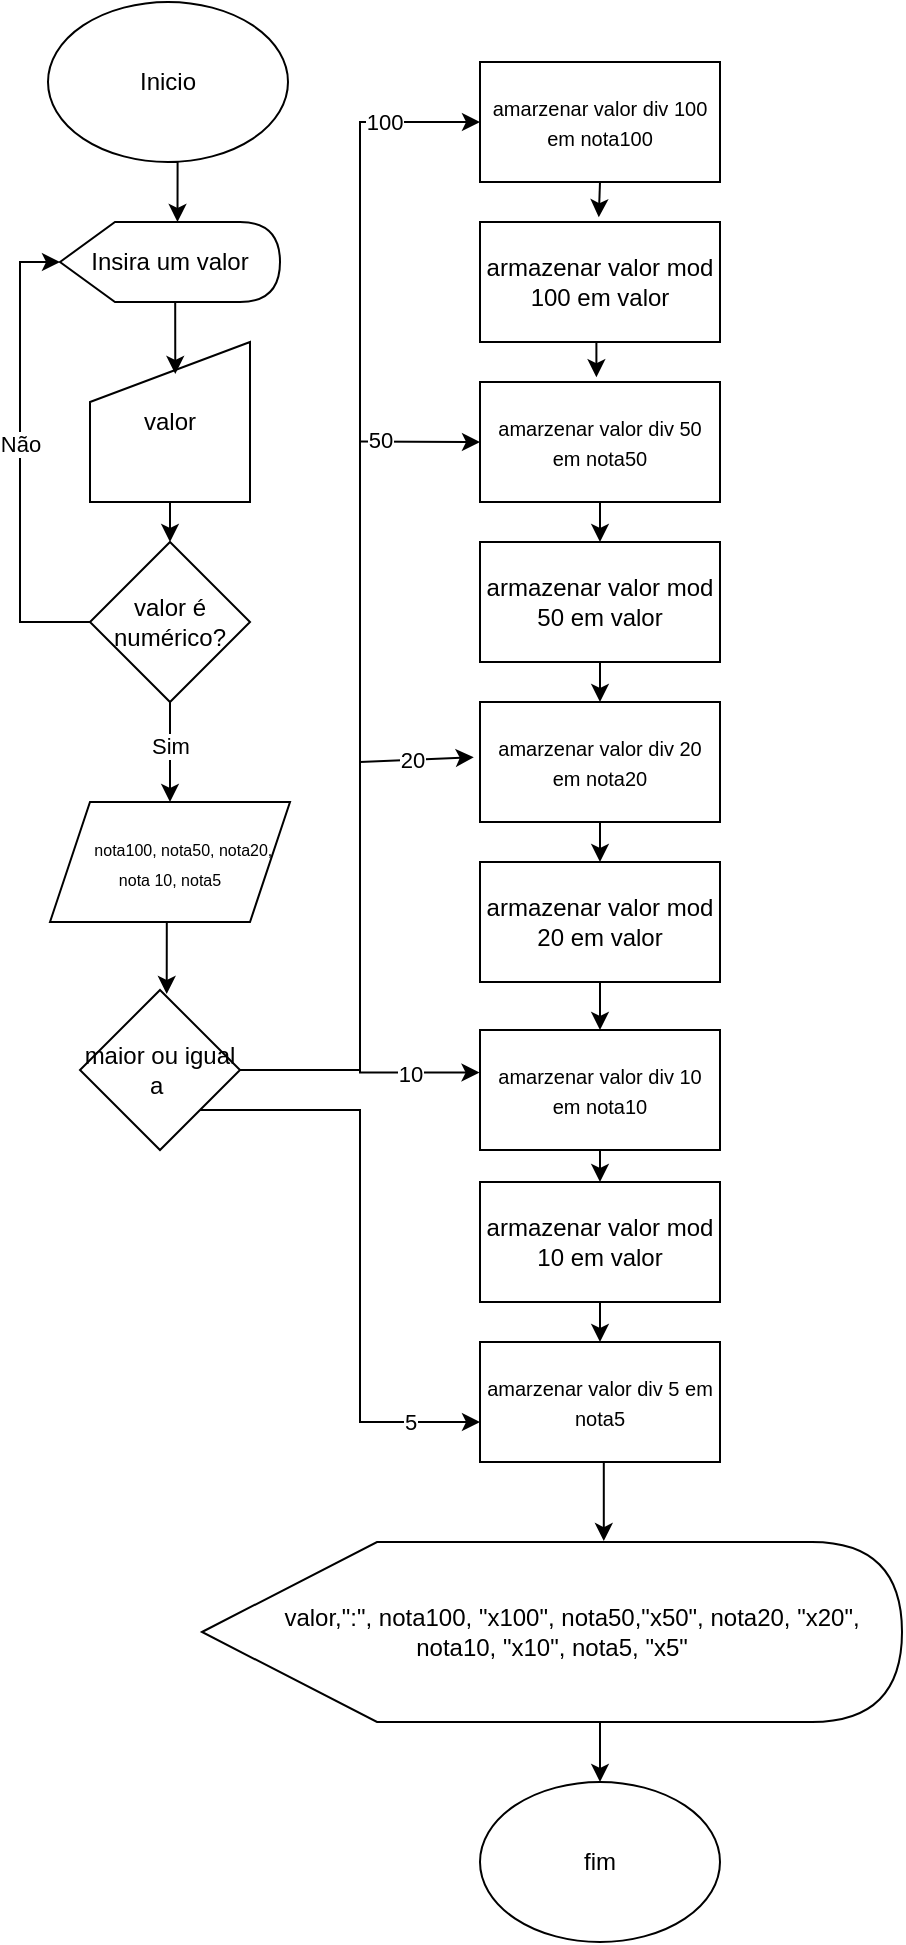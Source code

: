 <mxfile version="26.2.13">
  <diagram name="Página-1" id="eGtmGdPYfp2HSKAUcBv5">
    <mxGraphModel dx="985" dy="541" grid="1" gridSize="10" guides="1" tooltips="1" connect="1" arrows="1" fold="1" page="1" pageScale="1" pageWidth="827" pageHeight="1169" math="0" shadow="0">
      <root>
        <mxCell id="0" />
        <mxCell id="1" parent="0" />
        <mxCell id="lXrKRZO6EiPpzX76Rmd_-1" value="Inicio" style="ellipse;whiteSpace=wrap;html=1;" vertex="1" parent="1">
          <mxGeometry x="354" y="10" width="120" height="80" as="geometry" />
        </mxCell>
        <mxCell id="lXrKRZO6EiPpzX76Rmd_-2" value="Insira um valor" style="shape=display;whiteSpace=wrap;html=1;" vertex="1" parent="1">
          <mxGeometry x="360" y="120" width="110" height="40" as="geometry" />
        </mxCell>
        <mxCell id="lXrKRZO6EiPpzX76Rmd_-12" style="edgeStyle=orthogonalEdgeStyle;rounded=0;orthogonalLoop=1;jettySize=auto;html=1;exitX=0.5;exitY=1;exitDx=0;exitDy=0;entryX=0.5;entryY=0;entryDx=0;entryDy=0;" edge="1" parent="1" source="lXrKRZO6EiPpzX76Rmd_-3" target="lXrKRZO6EiPpzX76Rmd_-7">
          <mxGeometry relative="1" as="geometry" />
        </mxCell>
        <mxCell id="lXrKRZO6EiPpzX76Rmd_-3" value="valor" style="shape=manualInput;whiteSpace=wrap;html=1;" vertex="1" parent="1">
          <mxGeometry x="375" y="180" width="80" height="80" as="geometry" />
        </mxCell>
        <mxCell id="lXrKRZO6EiPpzX76Rmd_-4" style="edgeStyle=orthogonalEdgeStyle;rounded=0;orthogonalLoop=1;jettySize=auto;html=1;exitX=0.5;exitY=1;exitDx=0;exitDy=0;entryX=0;entryY=0;entryDx=58.75;entryDy=0;entryPerimeter=0;" edge="1" parent="1" source="lXrKRZO6EiPpzX76Rmd_-1" target="lXrKRZO6EiPpzX76Rmd_-2">
          <mxGeometry relative="1" as="geometry" />
        </mxCell>
        <mxCell id="lXrKRZO6EiPpzX76Rmd_-6" style="edgeStyle=orthogonalEdgeStyle;rounded=0;orthogonalLoop=1;jettySize=auto;html=1;exitX=0;exitY=0;exitDx=58.75;exitDy=40;exitPerimeter=0;entryX=0.533;entryY=0.2;entryDx=0;entryDy=0;entryPerimeter=0;" edge="1" parent="1" source="lXrKRZO6EiPpzX76Rmd_-2" target="lXrKRZO6EiPpzX76Rmd_-3">
          <mxGeometry relative="1" as="geometry" />
        </mxCell>
        <mxCell id="lXrKRZO6EiPpzX76Rmd_-10" style="edgeStyle=orthogonalEdgeStyle;rounded=0;orthogonalLoop=1;jettySize=auto;html=1;exitX=0.5;exitY=1;exitDx=0;exitDy=0;entryX=0.5;entryY=0;entryDx=0;entryDy=0;" edge="1" parent="1" source="lXrKRZO6EiPpzX76Rmd_-7" target="lXrKRZO6EiPpzX76Rmd_-13">
          <mxGeometry relative="1" as="geometry">
            <mxPoint x="415.238" y="400" as="targetPoint" />
            <Array as="points">
              <mxPoint x="415" y="410" />
            </Array>
          </mxGeometry>
        </mxCell>
        <mxCell id="lXrKRZO6EiPpzX76Rmd_-11" value="Sim" style="edgeLabel;html=1;align=center;verticalAlign=middle;resizable=0;points=[];" vertex="1" connectable="0" parent="lXrKRZO6EiPpzX76Rmd_-10">
          <mxGeometry x="-0.144" relative="1" as="geometry">
            <mxPoint as="offset" />
          </mxGeometry>
        </mxCell>
        <mxCell id="lXrKRZO6EiPpzX76Rmd_-7" value="valor é numérico?" style="rhombus;whiteSpace=wrap;html=1;" vertex="1" parent="1">
          <mxGeometry x="375" y="280" width="80" height="80" as="geometry" />
        </mxCell>
        <mxCell id="lXrKRZO6EiPpzX76Rmd_-8" style="edgeStyle=orthogonalEdgeStyle;rounded=0;orthogonalLoop=1;jettySize=auto;html=1;exitX=0;exitY=0.5;exitDx=0;exitDy=0;entryX=0;entryY=0.5;entryDx=0;entryDy=0;entryPerimeter=0;" edge="1" parent="1" source="lXrKRZO6EiPpzX76Rmd_-7" target="lXrKRZO6EiPpzX76Rmd_-2">
          <mxGeometry relative="1" as="geometry" />
        </mxCell>
        <mxCell id="lXrKRZO6EiPpzX76Rmd_-9" value="Não" style="edgeLabel;html=1;align=center;verticalAlign=middle;resizable=0;points=[];" vertex="1" connectable="0" parent="lXrKRZO6EiPpzX76Rmd_-8">
          <mxGeometry x="0.061" relative="1" as="geometry">
            <mxPoint as="offset" />
          </mxGeometry>
        </mxCell>
        <mxCell id="lXrKRZO6EiPpzX76Rmd_-13" value="&lt;span style=&quot;font-size: 8px;&quot;&gt;&amp;nbsp; &amp;nbsp; &amp;nbsp; nota100, nota50, nota20, nota 10, nota5&lt;/span&gt;" style="shape=parallelogram;perimeter=parallelogramPerimeter;whiteSpace=wrap;html=1;fixedSize=1;" vertex="1" parent="1">
          <mxGeometry x="355" y="410" width="120" height="60" as="geometry" />
        </mxCell>
        <mxCell id="lXrKRZO6EiPpzX76Rmd_-18" style="edgeStyle=orthogonalEdgeStyle;rounded=0;orthogonalLoop=1;jettySize=auto;html=1;exitX=1;exitY=0.5;exitDx=0;exitDy=0;entryX=0;entryY=0.5;entryDx=0;entryDy=0;" edge="1" parent="1" source="lXrKRZO6EiPpzX76Rmd_-15" target="lXrKRZO6EiPpzX76Rmd_-17">
          <mxGeometry relative="1" as="geometry" />
        </mxCell>
        <mxCell id="lXrKRZO6EiPpzX76Rmd_-44" value="100" style="edgeLabel;html=1;align=center;verticalAlign=middle;resizable=0;points=[];" vertex="1" connectable="0" parent="lXrKRZO6EiPpzX76Rmd_-18">
          <mxGeometry x="0.836" relative="1" as="geometry">
            <mxPoint as="offset" />
          </mxGeometry>
        </mxCell>
        <mxCell id="lXrKRZO6EiPpzX76Rmd_-15" value="maior ou igual a&amp;nbsp;" style="rhombus;whiteSpace=wrap;html=1;" vertex="1" parent="1">
          <mxGeometry x="370" y="504" width="80" height="80" as="geometry" />
        </mxCell>
        <mxCell id="lXrKRZO6EiPpzX76Rmd_-16" style="edgeStyle=orthogonalEdgeStyle;rounded=0;orthogonalLoop=1;jettySize=auto;html=1;exitX=0.5;exitY=1;exitDx=0;exitDy=0;entryX=0.542;entryY=0.025;entryDx=0;entryDy=0;entryPerimeter=0;" edge="1" parent="1" source="lXrKRZO6EiPpzX76Rmd_-13" target="lXrKRZO6EiPpzX76Rmd_-15">
          <mxGeometry relative="1" as="geometry" />
        </mxCell>
        <mxCell id="lXrKRZO6EiPpzX76Rmd_-17" value="&lt;font size=&quot;1&quot;&gt;amarzenar valor div 100 em nota100&lt;/font&gt;" style="rounded=0;whiteSpace=wrap;html=1;" vertex="1" parent="1">
          <mxGeometry x="570" y="40" width="120" height="60" as="geometry" />
        </mxCell>
        <mxCell id="lXrKRZO6EiPpzX76Rmd_-24" value="armazenar valor mod 100 em valor" style="rounded=0;whiteSpace=wrap;html=1;" vertex="1" parent="1">
          <mxGeometry x="570" y="120" width="120" height="60" as="geometry" />
        </mxCell>
        <mxCell id="lXrKRZO6EiPpzX76Rmd_-25" style="edgeStyle=orthogonalEdgeStyle;rounded=0;orthogonalLoop=1;jettySize=auto;html=1;exitX=0.5;exitY=1;exitDx=0;exitDy=0;entryX=0.495;entryY=-0.04;entryDx=0;entryDy=0;entryPerimeter=0;" edge="1" parent="1" source="lXrKRZO6EiPpzX76Rmd_-17" target="lXrKRZO6EiPpzX76Rmd_-24">
          <mxGeometry relative="1" as="geometry" />
        </mxCell>
        <mxCell id="lXrKRZO6EiPpzX76Rmd_-29" style="edgeStyle=orthogonalEdgeStyle;rounded=0;orthogonalLoop=1;jettySize=auto;html=1;exitX=0.5;exitY=1;exitDx=0;exitDy=0;entryX=0.5;entryY=0;entryDx=0;entryDy=0;" edge="1" parent="1" source="lXrKRZO6EiPpzX76Rmd_-26" target="lXrKRZO6EiPpzX76Rmd_-28">
          <mxGeometry relative="1" as="geometry" />
        </mxCell>
        <mxCell id="lXrKRZO6EiPpzX76Rmd_-26" value="&lt;font size=&quot;1&quot;&gt;amarzenar valor div 50 em nota50&lt;/font&gt;" style="rounded=0;whiteSpace=wrap;html=1;" vertex="1" parent="1">
          <mxGeometry x="570" y="200" width="120" height="60" as="geometry" />
        </mxCell>
        <mxCell id="lXrKRZO6EiPpzX76Rmd_-27" style="edgeStyle=orthogonalEdgeStyle;rounded=0;orthogonalLoop=1;jettySize=auto;html=1;exitX=0.5;exitY=1;exitDx=0;exitDy=0;entryX=0.485;entryY=-0.04;entryDx=0;entryDy=0;entryPerimeter=0;" edge="1" parent="1" source="lXrKRZO6EiPpzX76Rmd_-24" target="lXrKRZO6EiPpzX76Rmd_-26">
          <mxGeometry relative="1" as="geometry" />
        </mxCell>
        <mxCell id="lXrKRZO6EiPpzX76Rmd_-31" style="edgeStyle=orthogonalEdgeStyle;rounded=0;orthogonalLoop=1;jettySize=auto;html=1;exitX=0.5;exitY=1;exitDx=0;exitDy=0;entryX=0.5;entryY=0;entryDx=0;entryDy=0;" edge="1" parent="1" source="lXrKRZO6EiPpzX76Rmd_-28" target="lXrKRZO6EiPpzX76Rmd_-30">
          <mxGeometry relative="1" as="geometry" />
        </mxCell>
        <mxCell id="lXrKRZO6EiPpzX76Rmd_-28" value="armazenar valor mod 50 em valor" style="rounded=0;whiteSpace=wrap;html=1;" vertex="1" parent="1">
          <mxGeometry x="570" y="280" width="120" height="60" as="geometry" />
        </mxCell>
        <mxCell id="lXrKRZO6EiPpzX76Rmd_-33" style="edgeStyle=orthogonalEdgeStyle;rounded=0;orthogonalLoop=1;jettySize=auto;html=1;exitX=0.5;exitY=1;exitDx=0;exitDy=0;entryX=0.5;entryY=0;entryDx=0;entryDy=0;" edge="1" parent="1" source="lXrKRZO6EiPpzX76Rmd_-30" target="lXrKRZO6EiPpzX76Rmd_-32">
          <mxGeometry relative="1" as="geometry" />
        </mxCell>
        <mxCell id="lXrKRZO6EiPpzX76Rmd_-30" value="&lt;font size=&quot;1&quot;&gt;amarzenar valor div 20 em nota20&lt;/font&gt;" style="rounded=0;whiteSpace=wrap;html=1;" vertex="1" parent="1">
          <mxGeometry x="570" y="360" width="120" height="60" as="geometry" />
        </mxCell>
        <mxCell id="lXrKRZO6EiPpzX76Rmd_-37" style="edgeStyle=orthogonalEdgeStyle;rounded=0;orthogonalLoop=1;jettySize=auto;html=1;exitX=0.5;exitY=1;exitDx=0;exitDy=0;entryX=0.5;entryY=0;entryDx=0;entryDy=0;" edge="1" parent="1" source="lXrKRZO6EiPpzX76Rmd_-32" target="lXrKRZO6EiPpzX76Rmd_-34">
          <mxGeometry relative="1" as="geometry" />
        </mxCell>
        <mxCell id="lXrKRZO6EiPpzX76Rmd_-32" value="armazenar valor mod 20 em valor" style="rounded=0;whiteSpace=wrap;html=1;" vertex="1" parent="1">
          <mxGeometry x="570" y="440" width="120" height="60" as="geometry" />
        </mxCell>
        <mxCell id="lXrKRZO6EiPpzX76Rmd_-38" style="edgeStyle=orthogonalEdgeStyle;rounded=0;orthogonalLoop=1;jettySize=auto;html=1;exitX=0.5;exitY=1;exitDx=0;exitDy=0;entryX=0.5;entryY=0;entryDx=0;entryDy=0;" edge="1" parent="1" source="lXrKRZO6EiPpzX76Rmd_-34" target="lXrKRZO6EiPpzX76Rmd_-35">
          <mxGeometry relative="1" as="geometry" />
        </mxCell>
        <mxCell id="lXrKRZO6EiPpzX76Rmd_-34" value="&lt;font size=&quot;1&quot;&gt;amarzenar valor div 10 em nota10&lt;/font&gt;" style="rounded=0;whiteSpace=wrap;html=1;" vertex="1" parent="1">
          <mxGeometry x="570" y="524" width="120" height="60" as="geometry" />
        </mxCell>
        <mxCell id="lXrKRZO6EiPpzX76Rmd_-39" style="edgeStyle=orthogonalEdgeStyle;rounded=0;orthogonalLoop=1;jettySize=auto;html=1;exitX=0.5;exitY=1;exitDx=0;exitDy=0;entryX=0.5;entryY=0;entryDx=0;entryDy=0;" edge="1" parent="1" source="lXrKRZO6EiPpzX76Rmd_-35" target="lXrKRZO6EiPpzX76Rmd_-36">
          <mxGeometry relative="1" as="geometry" />
        </mxCell>
        <mxCell id="lXrKRZO6EiPpzX76Rmd_-35" value="armazenar valor mod 10 em valor" style="rounded=0;whiteSpace=wrap;html=1;" vertex="1" parent="1">
          <mxGeometry x="570" y="600" width="120" height="60" as="geometry" />
        </mxCell>
        <mxCell id="lXrKRZO6EiPpzX76Rmd_-36" value="&lt;font size=&quot;1&quot;&gt;amarzenar valor div 5 em nota5&lt;/font&gt;" style="rounded=0;whiteSpace=wrap;html=1;" vertex="1" parent="1">
          <mxGeometry x="570" y="680" width="120" height="60" as="geometry" />
        </mxCell>
        <mxCell id="lXrKRZO6EiPpzX76Rmd_-56" style="edgeStyle=orthogonalEdgeStyle;rounded=0;orthogonalLoop=1;jettySize=auto;html=1;exitX=0;exitY=0;exitDx=196.25;exitDy=90;exitPerimeter=0;entryX=0.5;entryY=0;entryDx=0;entryDy=0;" edge="1" parent="1" source="lXrKRZO6EiPpzX76Rmd_-42" target="lXrKRZO6EiPpzX76Rmd_-55">
          <mxGeometry relative="1" as="geometry" />
        </mxCell>
        <mxCell id="lXrKRZO6EiPpzX76Rmd_-42" value="&amp;nbsp; &amp;nbsp; &amp;nbsp; valor,&quot;:&quot;, nota100, &quot;x100&quot;, nota50,&quot;x50&quot;, nota20, &quot;x20&quot;, nota10, &quot;x10&quot;, nota5, &quot;x5&quot;" style="shape=display;whiteSpace=wrap;html=1;" vertex="1" parent="1">
          <mxGeometry x="431" y="780" width="350" height="90" as="geometry" />
        </mxCell>
        <mxCell id="lXrKRZO6EiPpzX76Rmd_-43" style="edgeStyle=orthogonalEdgeStyle;rounded=0;orthogonalLoop=1;jettySize=auto;html=1;exitX=0.5;exitY=1;exitDx=0;exitDy=0;entryX=0.574;entryY=-0.005;entryDx=0;entryDy=0;entryPerimeter=0;" edge="1" parent="1" source="lXrKRZO6EiPpzX76Rmd_-36" target="lXrKRZO6EiPpzX76Rmd_-42">
          <mxGeometry relative="1" as="geometry" />
        </mxCell>
        <mxCell id="lXrKRZO6EiPpzX76Rmd_-45" value="" style="endArrow=classic;html=1;rounded=0;entryX=0;entryY=0.5;entryDx=0;entryDy=0;" edge="1" parent="1" target="lXrKRZO6EiPpzX76Rmd_-26">
          <mxGeometry width="50" height="50" relative="1" as="geometry">
            <mxPoint x="510" y="229.71" as="sourcePoint" />
            <mxPoint x="560" y="229.71" as="targetPoint" />
          </mxGeometry>
        </mxCell>
        <mxCell id="lXrKRZO6EiPpzX76Rmd_-49" value="50" style="edgeLabel;html=1;align=center;verticalAlign=middle;resizable=0;points=[];" vertex="1" connectable="0" parent="lXrKRZO6EiPpzX76Rmd_-45">
          <mxGeometry x="-0.686" y="1" relative="1" as="geometry">
            <mxPoint as="offset" />
          </mxGeometry>
        </mxCell>
        <mxCell id="lXrKRZO6EiPpzX76Rmd_-46" value="" style="endArrow=classic;html=1;rounded=0;entryX=-0.026;entryY=0.46;entryDx=0;entryDy=0;entryPerimeter=0;" edge="1" parent="1" target="lXrKRZO6EiPpzX76Rmd_-30">
          <mxGeometry width="50" height="50" relative="1" as="geometry">
            <mxPoint x="510" y="390" as="sourcePoint" />
            <mxPoint x="560" y="390" as="targetPoint" />
          </mxGeometry>
        </mxCell>
        <mxCell id="lXrKRZO6EiPpzX76Rmd_-50" value="20" style="edgeLabel;html=1;align=center;verticalAlign=middle;resizable=0;points=[];" vertex="1" connectable="0" parent="lXrKRZO6EiPpzX76Rmd_-46">
          <mxGeometry x="-0.106" relative="1" as="geometry">
            <mxPoint as="offset" />
          </mxGeometry>
        </mxCell>
        <mxCell id="lXrKRZO6EiPpzX76Rmd_-51" style="edgeStyle=orthogonalEdgeStyle;rounded=0;orthogonalLoop=1;jettySize=auto;html=1;exitX=1;exitY=0.5;exitDx=0;exitDy=0;entryX=-0.002;entryY=0.355;entryDx=0;entryDy=0;entryPerimeter=0;" edge="1" parent="1" source="lXrKRZO6EiPpzX76Rmd_-15" target="lXrKRZO6EiPpzX76Rmd_-34">
          <mxGeometry relative="1" as="geometry" />
        </mxCell>
        <mxCell id="lXrKRZO6EiPpzX76Rmd_-52" value="10" style="edgeLabel;html=1;align=center;verticalAlign=middle;resizable=0;points=[];" vertex="1" connectable="0" parent="lXrKRZO6EiPpzX76Rmd_-51">
          <mxGeometry x="0.423" relative="1" as="geometry">
            <mxPoint as="offset" />
          </mxGeometry>
        </mxCell>
        <mxCell id="lXrKRZO6EiPpzX76Rmd_-53" style="edgeStyle=orthogonalEdgeStyle;rounded=0;orthogonalLoop=1;jettySize=auto;html=1;exitX=1;exitY=1;exitDx=0;exitDy=0;entryX=0;entryY=0.667;entryDx=0;entryDy=0;entryPerimeter=0;" edge="1" parent="1" source="lXrKRZO6EiPpzX76Rmd_-15" target="lXrKRZO6EiPpzX76Rmd_-36">
          <mxGeometry relative="1" as="geometry" />
        </mxCell>
        <mxCell id="lXrKRZO6EiPpzX76Rmd_-54" value="5" style="edgeLabel;html=1;align=center;verticalAlign=middle;resizable=0;points=[];" vertex="1" connectable="0" parent="lXrKRZO6EiPpzX76Rmd_-53">
          <mxGeometry x="0.759" relative="1" as="geometry">
            <mxPoint as="offset" />
          </mxGeometry>
        </mxCell>
        <mxCell id="lXrKRZO6EiPpzX76Rmd_-55" value="fim" style="ellipse;whiteSpace=wrap;html=1;" vertex="1" parent="1">
          <mxGeometry x="570" y="900" width="120" height="80" as="geometry" />
        </mxCell>
      </root>
    </mxGraphModel>
  </diagram>
</mxfile>
